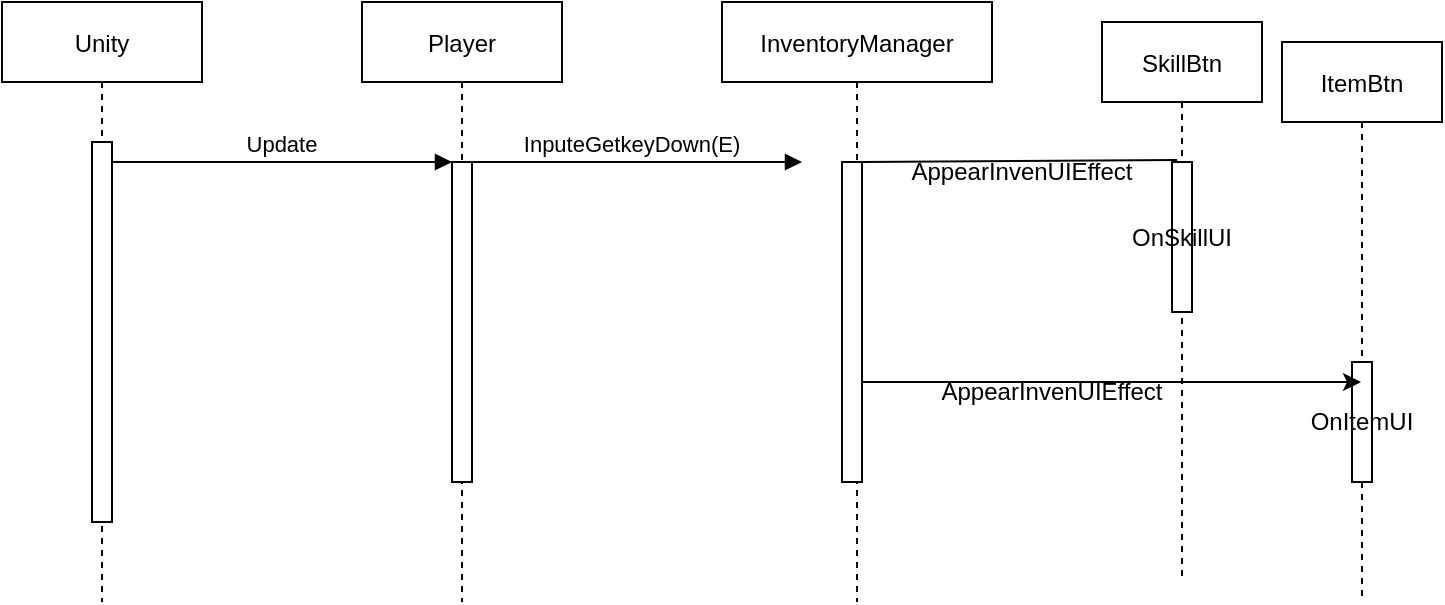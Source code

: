 <mxfile version="20.0.3" type="github">
  <diagram id="kgpKYQtTHZ0yAKxKKP6v" name="Page-1">
    <mxGraphModel dx="1038" dy="547" grid="1" gridSize="10" guides="1" tooltips="1" connect="1" arrows="1" fold="1" page="1" pageScale="1" pageWidth="850" pageHeight="1100" math="0" shadow="0">
      <root>
        <mxCell id="0" />
        <mxCell id="1" parent="0" />
        <mxCell id="3nuBFxr9cyL0pnOWT2aG-1" value="Unity" style="shape=umlLifeline;perimeter=lifelinePerimeter;container=1;collapsible=0;recursiveResize=0;rounded=0;shadow=0;strokeWidth=1;" parent="1" vertex="1">
          <mxGeometry x="120" y="80" width="100" height="300" as="geometry" />
        </mxCell>
        <mxCell id="3nuBFxr9cyL0pnOWT2aG-2" value="" style="points=[];perimeter=orthogonalPerimeter;rounded=0;shadow=0;strokeWidth=1;" parent="3nuBFxr9cyL0pnOWT2aG-1" vertex="1">
          <mxGeometry x="45" y="70" width="10" height="190" as="geometry" />
        </mxCell>
        <mxCell id="3nuBFxr9cyL0pnOWT2aG-5" value="Player" style="shape=umlLifeline;perimeter=lifelinePerimeter;container=1;collapsible=0;recursiveResize=0;rounded=0;shadow=0;strokeWidth=1;" parent="1" vertex="1">
          <mxGeometry x="300" y="80" width="100" height="300" as="geometry" />
        </mxCell>
        <mxCell id="3nuBFxr9cyL0pnOWT2aG-6" value="" style="points=[];perimeter=orthogonalPerimeter;rounded=0;shadow=0;strokeWidth=1;" parent="3nuBFxr9cyL0pnOWT2aG-5" vertex="1">
          <mxGeometry x="45" y="80" width="10" height="160" as="geometry" />
        </mxCell>
        <mxCell id="3nuBFxr9cyL0pnOWT2aG-8" value="Update" style="verticalAlign=bottom;endArrow=block;entryX=0;entryY=0;shadow=0;strokeWidth=1;" parent="1" source="3nuBFxr9cyL0pnOWT2aG-2" target="3nuBFxr9cyL0pnOWT2aG-6" edge="1">
          <mxGeometry relative="1" as="geometry">
            <mxPoint x="275" y="160" as="sourcePoint" />
          </mxGeometry>
        </mxCell>
        <mxCell id="pF3pOP9hI4UUk-VmZdJe-2" value="InputeGetkeyDown(E)" style="verticalAlign=bottom;endArrow=block;entryX=0;entryY=0;shadow=0;strokeWidth=1;" edge="1" parent="1">
          <mxGeometry relative="1" as="geometry">
            <mxPoint x="350" y="160.0" as="sourcePoint" />
            <mxPoint x="520" y="160.0" as="targetPoint" />
          </mxGeometry>
        </mxCell>
        <mxCell id="pF3pOP9hI4UUk-VmZdJe-3" value="InventoryManager" style="shape=umlLifeline;perimeter=lifelinePerimeter;container=1;collapsible=0;recursiveResize=0;rounded=0;shadow=0;strokeWidth=1;" vertex="1" parent="1">
          <mxGeometry x="480" y="80" width="135" height="300" as="geometry" />
        </mxCell>
        <mxCell id="pF3pOP9hI4UUk-VmZdJe-4" value="" style="points=[];perimeter=orthogonalPerimeter;rounded=0;shadow=0;strokeWidth=1;" vertex="1" parent="pF3pOP9hI4UUk-VmZdJe-3">
          <mxGeometry x="60" y="80" width="10" height="160" as="geometry" />
        </mxCell>
        <mxCell id="pF3pOP9hI4UUk-VmZdJe-11" value="SkillBtn" style="rounded=0;whiteSpace=wrap;html=1;" vertex="1" parent="1">
          <mxGeometry x="670" y="90" width="80" height="30" as="geometry" />
        </mxCell>
        <mxCell id="pF3pOP9hI4UUk-VmZdJe-17" value="SkillBtn" style="shape=umlLifeline;perimeter=lifelinePerimeter;container=1;collapsible=0;recursiveResize=0;rounded=0;shadow=0;strokeWidth=1;" vertex="1" parent="1">
          <mxGeometry x="670" y="90" width="80" height="280" as="geometry" />
        </mxCell>
        <mxCell id="pF3pOP9hI4UUk-VmZdJe-18" value="" style="points=[];perimeter=orthogonalPerimeter;rounded=0;shadow=0;strokeWidth=1;" vertex="1" parent="pF3pOP9hI4UUk-VmZdJe-17">
          <mxGeometry x="35" y="70" width="10" height="75" as="geometry" />
        </mxCell>
        <mxCell id="pF3pOP9hI4UUk-VmZdJe-13" value="OnSkillUI" style="text;html=1;strokeColor=none;fillColor=none;align=center;verticalAlign=middle;whiteSpace=wrap;rounded=0;" vertex="1" parent="pF3pOP9hI4UUk-VmZdJe-17">
          <mxGeometry x="10" y="92.5" width="60" height="30" as="geometry" />
        </mxCell>
        <mxCell id="pF3pOP9hI4UUk-VmZdJe-19" value="ItemBtn" style="shape=umlLifeline;perimeter=lifelinePerimeter;container=1;collapsible=0;recursiveResize=0;rounded=0;shadow=0;strokeWidth=1;" vertex="1" parent="1">
          <mxGeometry x="760" y="100" width="80" height="280" as="geometry" />
        </mxCell>
        <mxCell id="pF3pOP9hI4UUk-VmZdJe-20" value="" style="points=[];perimeter=orthogonalPerimeter;rounded=0;shadow=0;strokeWidth=1;" vertex="1" parent="pF3pOP9hI4UUk-VmZdJe-19">
          <mxGeometry x="35" y="160" width="10" height="60" as="geometry" />
        </mxCell>
        <mxCell id="pF3pOP9hI4UUk-VmZdJe-15" value="OnItemUI" style="text;html=1;strokeColor=none;fillColor=none;align=center;verticalAlign=middle;whiteSpace=wrap;rounded=0;" vertex="1" parent="pF3pOP9hI4UUk-VmZdJe-19">
          <mxGeometry x="10" y="175" width="60" height="30" as="geometry" />
        </mxCell>
        <mxCell id="pF3pOP9hI4UUk-VmZdJe-28" value="" style="endArrow=classic;html=1;rounded=0;" edge="1" parent="1" source="pF3pOP9hI4UUk-VmZdJe-4" target="pF3pOP9hI4UUk-VmZdJe-19">
          <mxGeometry width="50" height="50" relative="1" as="geometry">
            <mxPoint x="540" y="160" as="sourcePoint" />
            <mxPoint x="740" y="270" as="targetPoint" />
            <Array as="points">
              <mxPoint x="600" y="270" />
              <mxPoint x="700" y="270" />
            </Array>
          </mxGeometry>
        </mxCell>
        <mxCell id="pF3pOP9hI4UUk-VmZdJe-9" value="AppearInvenUIEffect" style="text;html=1;strokeColor=none;fillColor=none;align=center;verticalAlign=middle;whiteSpace=wrap;rounded=0;" vertex="1" parent="1">
          <mxGeometry x="600" y="150" width="60" height="30" as="geometry" />
        </mxCell>
        <mxCell id="pF3pOP9hI4UUk-VmZdJe-29" value="" style="endArrow=none;html=1;rounded=0;entryX=0.26;entryY=-0.013;entryDx=0;entryDy=0;entryPerimeter=0;" edge="1" parent="1" target="pF3pOP9hI4UUk-VmZdJe-18">
          <mxGeometry width="50" height="50" relative="1" as="geometry">
            <mxPoint x="550" y="160" as="sourcePoint" />
            <mxPoint x="709.5" y="162" as="targetPoint" />
            <Array as="points" />
          </mxGeometry>
        </mxCell>
        <mxCell id="pF3pOP9hI4UUk-VmZdJe-30" value="AppearInvenUIEffect" style="text;html=1;strokeColor=none;fillColor=none;align=center;verticalAlign=middle;whiteSpace=wrap;rounded=0;" vertex="1" parent="1">
          <mxGeometry x="615" y="260" width="60" height="30" as="geometry" />
        </mxCell>
      </root>
    </mxGraphModel>
  </diagram>
</mxfile>
